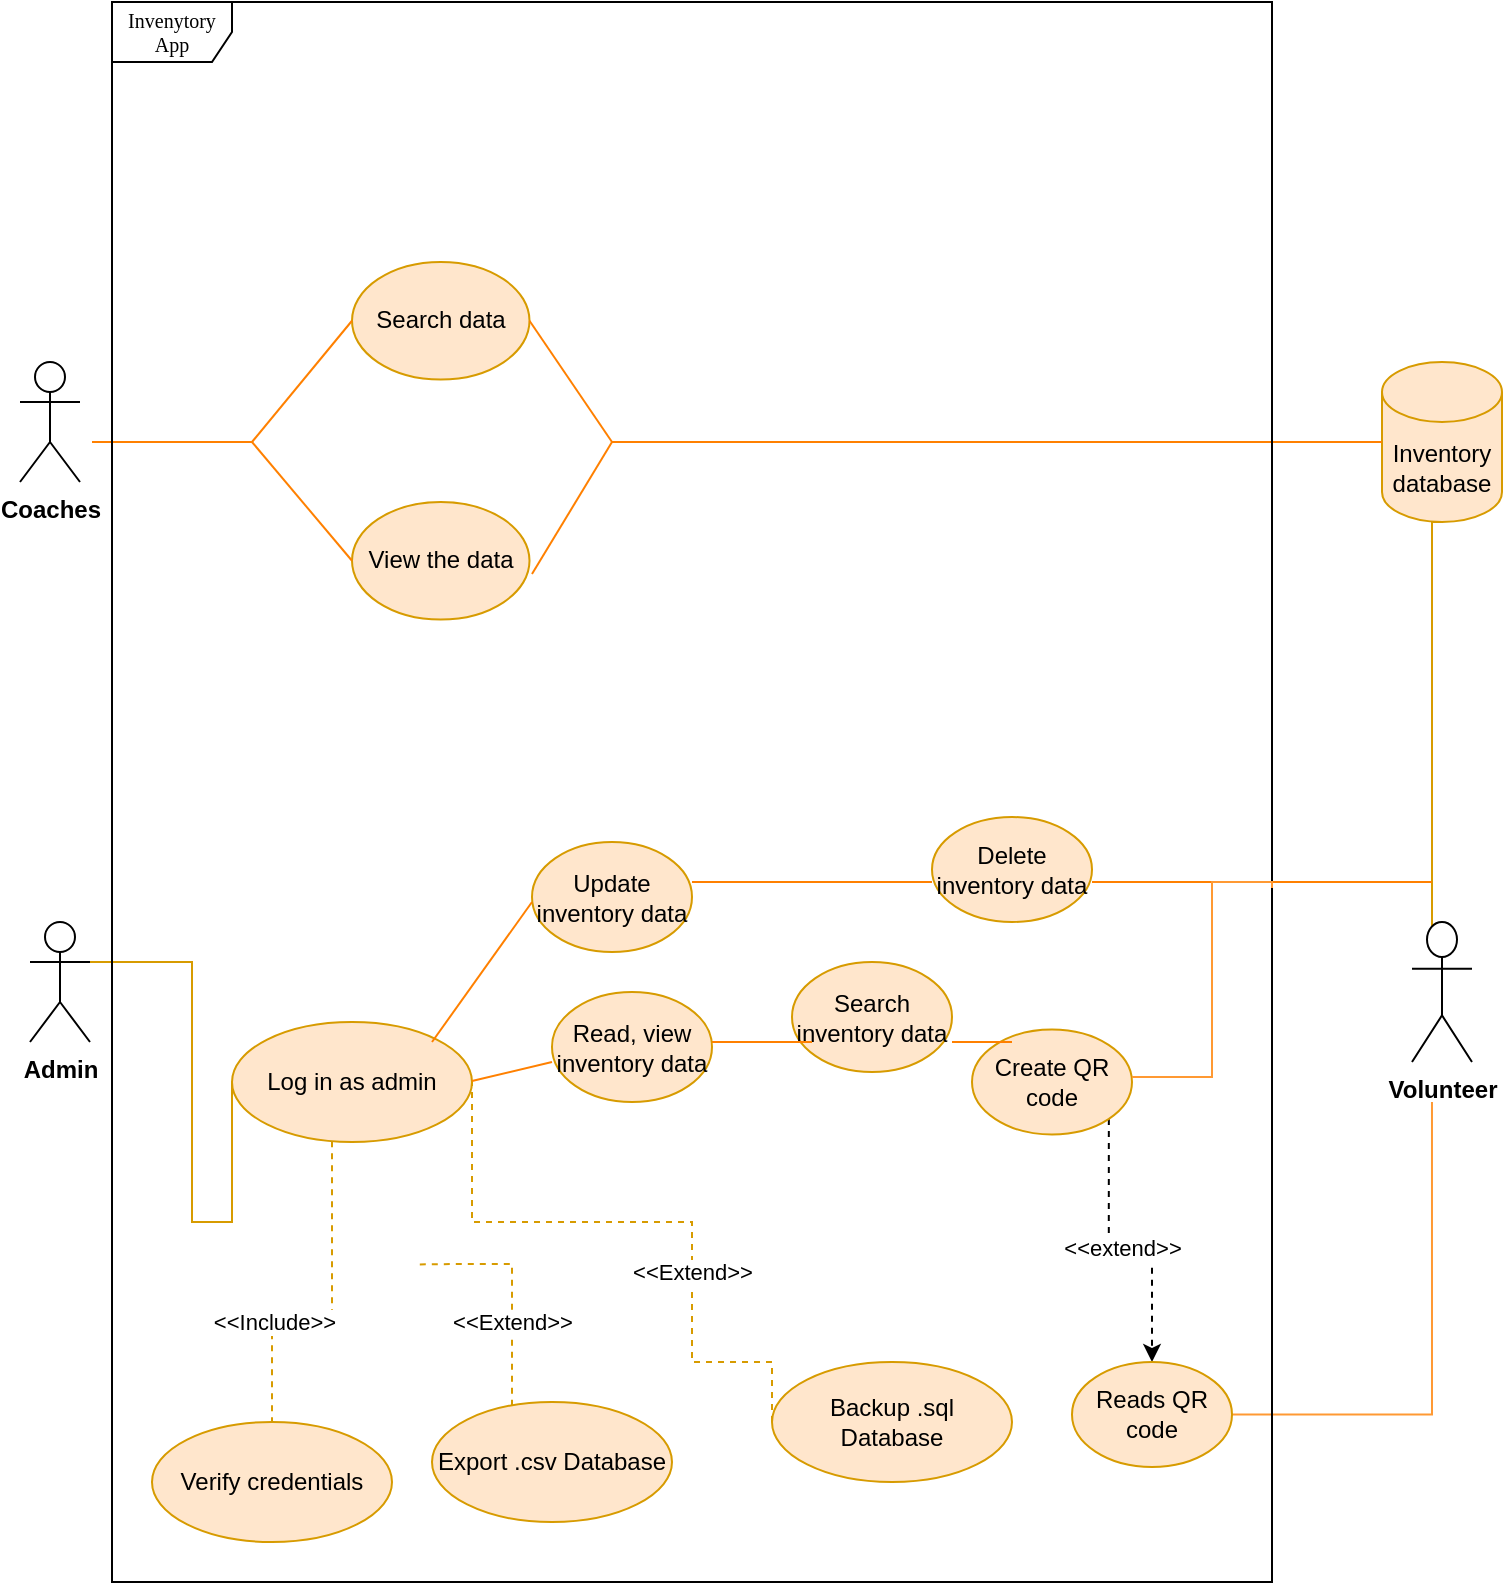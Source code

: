 <mxfile version="19.0.3" type="device"><diagram id="sPxc3XgFbc2M_onCemX5" name="Page-1"><mxGraphModel dx="1094" dy="1605.1" grid="1" gridSize="10" guides="1" tooltips="1" connect="1" arrows="1" fold="1" page="1" pageScale="0.9" pageWidth="827" pageHeight="1169" math="0" shadow="0"><root><mxCell id="0"/><mxCell id="1" parent="0"/><mxCell id="Gzj2LSHbNhA1elZwg-nR-4" style="edgeStyle=orthogonalEdgeStyle;rounded=0;orthogonalLoop=1;jettySize=auto;html=1;exitX=1;exitY=0.333;exitDx=0;exitDy=0;exitPerimeter=0;endArrow=none;endFill=0;fillColor=#ffe6cc;strokeColor=#d79b00;entryX=0;entryY=0.5;entryDx=0;entryDy=0;" parent="1" source="Gzj2LSHbNhA1elZwg-nR-5" target="Gzj2LSHbNhA1elZwg-nR-17" edge="1"><mxGeometry relative="1" as="geometry"><mxPoint x="189" y="423" as="targetPoint"/><Array as="points"><mxPoint x="140" y="420"/><mxPoint x="140" y="550"/></Array></mxGeometry></mxCell><mxCell id="Gzj2LSHbNhA1elZwg-nR-5" value="&lt;b&gt;Admin&lt;/b&gt;" style="shape=umlActor;verticalLabelPosition=bottom;verticalAlign=top;html=1;outlineConnect=0;" parent="1" vertex="1"><mxGeometry x="59" y="400" width="30" height="60" as="geometry"/></mxCell><mxCell id="Gzj2LSHbNhA1elZwg-nR-10" value="" style="edgeStyle=orthogonalEdgeStyle;rounded=0;orthogonalLoop=1;jettySize=auto;html=1;exitX=0.5;exitY=1;exitDx=0;exitDy=0;exitPerimeter=0;endArrow=none;endFill=0;fillColor=#ffe6cc;strokeColor=#d79b00;entryX=0.25;entryY=0.1;entryDx=0;entryDy=0;entryPerimeter=0;" parent="1" source="Gzj2LSHbNhA1elZwg-nR-11" target="UGGpfXqSXKUQHIcuYJeA-7" edge="1"><mxGeometry relative="1" as="geometry"><Array as="points"><mxPoint x="760" y="200"/><mxPoint x="760" y="407"/></Array><mxPoint x="689" y="330" as="targetPoint"/></mxGeometry></mxCell><mxCell id="Gzj2LSHbNhA1elZwg-nR-11" value="Inventory&lt;br&gt;database" style="shape=cylinder3;whiteSpace=wrap;html=1;boundedLbl=1;backgroundOutline=1;size=15;fillColor=#ffe6cc;strokeColor=#d79b00;" parent="1" vertex="1"><mxGeometry x="735" y="120" width="60" height="80" as="geometry"/></mxCell><mxCell id="Gzj2LSHbNhA1elZwg-nR-15" value="&amp;lt;&amp;lt;Include&amp;gt;&amp;gt;" style="edgeStyle=orthogonalEdgeStyle;rounded=0;orthogonalLoop=1;jettySize=auto;html=1;endArrow=none;endFill=0;fillColor=#ffe6cc;strokeColor=#d79b00;dashed=1;" parent="1" source="Gzj2LSHbNhA1elZwg-nR-17" target="Gzj2LSHbNhA1elZwg-nR-18" edge="1"><mxGeometry x="0.4" relative="1" as="geometry"><Array as="points"><mxPoint x="210" y="600"/><mxPoint x="180" y="600"/></Array><mxPoint as="offset"/></mxGeometry></mxCell><mxCell id="Gzj2LSHbNhA1elZwg-nR-17" value="Log in as admin" style="ellipse;whiteSpace=wrap;html=1;fillColor=#ffe6cc;strokeColor=#d79b00;" parent="1" vertex="1"><mxGeometry x="160" y="450" width="120" height="60" as="geometry"/></mxCell><mxCell id="Gzj2LSHbNhA1elZwg-nR-18" value="Verify credentials" style="ellipse;whiteSpace=wrap;html=1;fillColor=#ffe6cc;strokeColor=#d79b00;" parent="1" vertex="1"><mxGeometry x="120" y="650" width="120" height="60" as="geometry"/></mxCell><mxCell id="Gzj2LSHbNhA1elZwg-nR-19" value="&amp;lt;&amp;lt;Extend&amp;gt;&amp;gt;" style="edgeStyle=orthogonalEdgeStyle;rounded=0;orthogonalLoop=1;jettySize=auto;html=1;exitX=0;exitY=0.5;exitDx=0;exitDy=0;entryX=1;entryY=0.5;entryDx=0;entryDy=0;endArrow=none;endFill=0;fillColor=#ffe6cc;strokeColor=#d79b00;dashed=1;" parent="1" source="Gzj2LSHbNhA1elZwg-nR-20" target="Gzj2LSHbNhA1elZwg-nR-17" edge="1"><mxGeometry x="-0.279" relative="1" as="geometry"><Array as="points"><mxPoint x="390" y="620"/><mxPoint x="390" y="550"/></Array><mxPoint as="offset"/></mxGeometry></mxCell><mxCell id="Gzj2LSHbNhA1elZwg-nR-20" value="Backup .sql &lt;br&gt;Database" style="ellipse;whiteSpace=wrap;html=1;fillColor=#ffe6cc;strokeColor=#d79b00;" parent="1" vertex="1"><mxGeometry x="430" y="620" width="120" height="60" as="geometry"/></mxCell><mxCell id="Gzj2LSHbNhA1elZwg-nR-21" value="&amp;lt;&amp;lt;Extend&amp;gt;&amp;gt;" style="edgeStyle=orthogonalEdgeStyle;rounded=0;orthogonalLoop=1;jettySize=auto;html=1;entryX=1;entryY=1;entryDx=0;entryDy=0;endArrow=none;endFill=0;fillColor=#ffe6cc;strokeColor=#d79b00;dashed=1;" parent="1" edge="1"><mxGeometry x="-0.287" relative="1" as="geometry"><Array as="points"><mxPoint x="300" y="571"/><mxPoint x="272" y="571"/></Array><mxPoint as="offset"/><mxPoint x="300" y="641.898" as="sourcePoint"/><mxPoint x="253.426" y="571.213" as="targetPoint"/></mxGeometry></mxCell><mxCell id="Gzj2LSHbNhA1elZwg-nR-22" value="Export .csv Database" style="ellipse;whiteSpace=wrap;html=1;fillColor=#ffe6cc;strokeColor=#d79b00;" parent="1" vertex="1"><mxGeometry x="260" y="640" width="120" height="60" as="geometry"/></mxCell><mxCell id="Gzj2LSHbNhA1elZwg-nR-24" value="View the data" style="ellipse;whiteSpace=wrap;html=1;fillColor=#ffe6cc;strokeColor=#d79b00;direction=south;" parent="1" vertex="1"><mxGeometry x="220" y="190" width="88.75" height="58.75" as="geometry"/></mxCell><mxCell id="Gzj2LSHbNhA1elZwg-nR-33" value="Search data" style="ellipse;whiteSpace=wrap;html=1;fillColor=#ffe6cc;strokeColor=#d79b00;direction=south;" parent="1" vertex="1"><mxGeometry x="220" y="70" width="88.75" height="58.75" as="geometry"/></mxCell><mxCell id="Gzj2LSHbNhA1elZwg-nR-38" value="&lt;span style=&quot;&quot;&gt;Update inventory data&lt;/span&gt;" style="ellipse;whiteSpace=wrap;html=1;fillColor=#ffe6cc;strokeColor=#d79b00;" parent="1" vertex="1"><mxGeometry x="310" y="360" width="80" height="55" as="geometry"/></mxCell><mxCell id="Gzj2LSHbNhA1elZwg-nR-39" value="&lt;span style=&quot;&quot;&gt;Delete inventory data&lt;/span&gt;" style="ellipse;whiteSpace=wrap;html=1;fillColor=#ffe6cc;strokeColor=#d79b00;" parent="1" vertex="1"><mxGeometry x="510" y="347.5" width="80" height="52.5" as="geometry"/></mxCell><mxCell id="Gzj2LSHbNhA1elZwg-nR-40" value="&lt;span style=&quot;&quot;&gt;Read, view inventory data&lt;/span&gt;" style="ellipse;whiteSpace=wrap;html=1;fillColor=#ffe6cc;strokeColor=#d79b00;" parent="1" vertex="1"><mxGeometry x="320" y="435" width="80" height="55" as="geometry"/></mxCell><mxCell id="UGGpfXqSXKUQHIcuYJeA-14" value="&amp;lt;&amp;lt;extend&amp;gt;&amp;gt;" style="edgeStyle=orthogonalEdgeStyle;rounded=0;orthogonalLoop=1;jettySize=auto;html=1;exitX=1;exitY=1;exitDx=0;exitDy=0;entryX=0.5;entryY=0;entryDx=0;entryDy=0;endArrow=classic;endFill=1;dashed=1;" parent="1" source="ZEhiYtpCCKq5RepWnasV-1" target="UGGpfXqSXKUQHIcuYJeA-8" edge="1"><mxGeometry relative="1" as="geometry"/></mxCell><mxCell id="ZEhiYtpCCKq5RepWnasV-1" value="Create QR code" style="ellipse;whiteSpace=wrap;html=1;fillColor=#ffe6cc;strokeColor=#d79b00;" parent="1" vertex="1"><mxGeometry x="530" y="453.75" width="80" height="52.5" as="geometry"/></mxCell><mxCell id="UGGpfXqSXKUQHIcuYJeA-2" value="&lt;span style=&quot;&quot;&gt;Search inventory data&lt;/span&gt;" style="ellipse;whiteSpace=wrap;html=1;fillColor=#ffe6cc;strokeColor=#d79b00;" parent="1" vertex="1"><mxGeometry x="440" y="420" width="80" height="55" as="geometry"/></mxCell><mxCell id="UGGpfXqSXKUQHIcuYJeA-3" value="&lt;b&gt;Coaches&lt;/b&gt;" style="shape=umlActor;verticalLabelPosition=bottom;verticalAlign=top;html=1;outlineConnect=0;" parent="1" vertex="1"><mxGeometry x="54" y="120" width="30" height="60" as="geometry"/></mxCell><mxCell id="UGGpfXqSXKUQHIcuYJeA-7" value="&lt;b&gt;Volunteer&lt;/b&gt;" style="shape=umlActor;verticalLabelPosition=bottom;verticalAlign=top;html=1;outlineConnect=0;" parent="1" vertex="1"><mxGeometry x="750" y="400" width="30" height="70" as="geometry"/></mxCell><mxCell id="UGGpfXqSXKUQHIcuYJeA-13" style="edgeStyle=orthogonalEdgeStyle;rounded=0;orthogonalLoop=1;jettySize=auto;html=1;exitX=1;exitY=0.5;exitDx=0;exitDy=0;endArrow=none;endFill=0;strokeColor=#FF9933;entryX=0.333;entryY=1.286;entryDx=0;entryDy=0;entryPerimeter=0;" parent="1" source="UGGpfXqSXKUQHIcuYJeA-8" target="UGGpfXqSXKUQHIcuYJeA-7" edge="1"><mxGeometry relative="1" as="geometry"><mxPoint x="755" y="570" as="targetPoint"/><Array as="points"><mxPoint x="760" y="646"/></Array></mxGeometry></mxCell><mxCell id="UGGpfXqSXKUQHIcuYJeA-8" value="Reads QR code" style="ellipse;whiteSpace=wrap;html=1;fillColor=#ffe6cc;strokeColor=#d79b00;" parent="1" vertex="1"><mxGeometry x="580" y="620" width="80" height="52.5" as="geometry"/></mxCell><mxCell id="J5xKmlpcga6gJLI3rVe5-2" value="" style="endArrow=none;html=1;rounded=0;strokeColor=#FF8000;" parent="1" edge="1"><mxGeometry width="50" height="50" relative="1" as="geometry"><mxPoint x="90" y="160" as="sourcePoint"/><mxPoint x="170" y="160" as="targetPoint"/></mxGeometry></mxCell><mxCell id="J5xKmlpcga6gJLI3rVe5-3" value="" style="endArrow=none;html=1;rounded=0;strokeColor=#FF8000;entryX=0.5;entryY=1;entryDx=0;entryDy=0;" parent="1" target="Gzj2LSHbNhA1elZwg-nR-24" edge="1"><mxGeometry width="50" height="50" relative="1" as="geometry"><mxPoint x="170" y="160" as="sourcePoint"/><mxPoint x="210" y="190" as="targetPoint"/></mxGeometry></mxCell><mxCell id="J5xKmlpcga6gJLI3rVe5-5" value="" style="endArrow=none;html=1;rounded=0;strokeColor=#FF8000;entryX=0.5;entryY=1;entryDx=0;entryDy=0;" parent="1" target="Gzj2LSHbNhA1elZwg-nR-33" edge="1"><mxGeometry width="50" height="50" relative="1" as="geometry"><mxPoint x="170" y="160" as="sourcePoint"/><mxPoint x="220" y="110" as="targetPoint"/></mxGeometry></mxCell><mxCell id="J5xKmlpcga6gJLI3rVe5-10" value="" style="endArrow=none;html=1;rounded=0;strokeColor=#FF8000;exitX=0.613;exitY=-0.014;exitDx=0;exitDy=0;exitPerimeter=0;" parent="1" source="Gzj2LSHbNhA1elZwg-nR-24" edge="1"><mxGeometry width="50" height="50" relative="1" as="geometry"><mxPoint x="298.75" y="198.75" as="sourcePoint"/><mxPoint x="350" y="160" as="targetPoint"/></mxGeometry></mxCell><mxCell id="J5xKmlpcga6gJLI3rVe5-11" value="" style="endArrow=none;html=1;rounded=0;strokeColor=#FF8000;entryX=0.5;entryY=0;entryDx=0;entryDy=0;" parent="1" target="Gzj2LSHbNhA1elZwg-nR-33" edge="1"><mxGeometry width="50" height="50" relative="1" as="geometry"><mxPoint x="350" y="160" as="sourcePoint"/><mxPoint x="400" y="98.75" as="targetPoint"/></mxGeometry></mxCell><mxCell id="J5xKmlpcga6gJLI3rVe5-12" value="" style="endArrow=none;html=1;rounded=0;strokeColor=#FF8000;entryX=0;entryY=0.5;entryDx=0;entryDy=0;entryPerimeter=0;startArrow=none;" parent="1" target="Gzj2LSHbNhA1elZwg-nR-11" edge="1"><mxGeometry width="50" height="50" relative="1" as="geometry"><mxPoint x="350" y="160" as="sourcePoint"/><mxPoint x="370" y="150" as="targetPoint"/></mxGeometry></mxCell><mxCell id="Gzj2LSHbNhA1elZwg-nR-1" value="Invenytory App" style="shape=umlFrame;whiteSpace=wrap;html=1;rounded=0;shadow=0;comic=0;labelBackgroundColor=none;strokeWidth=1;fontFamily=Verdana;fontSize=10;align=center;" parent="1" vertex="1"><mxGeometry x="100" y="-60" width="580" height="790" as="geometry"/></mxCell><mxCell id="J5xKmlpcga6gJLI3rVe5-18" value="" style="endArrow=none;html=1;rounded=0;strokeColor=#FF8000;" parent="1" edge="1"><mxGeometry width="50" height="50" relative="1" as="geometry"><mxPoint x="260" y="460" as="sourcePoint"/><mxPoint x="310" y="390" as="targetPoint"/></mxGeometry></mxCell><mxCell id="J5xKmlpcga6gJLI3rVe5-20" value="" style="endArrow=none;html=1;rounded=0;strokeColor=#FF8000;" parent="1" edge="1"><mxGeometry width="50" height="50" relative="1" as="geometry"><mxPoint x="390" y="380" as="sourcePoint"/><mxPoint x="510" y="380" as="targetPoint"/></mxGeometry></mxCell><mxCell id="J5xKmlpcga6gJLI3rVe5-24" value="" style="endArrow=none;html=1;rounded=0;strokeColor=#FF8000;" parent="1" edge="1"><mxGeometry width="50" height="50" relative="1" as="geometry"><mxPoint x="280" y="479.5" as="sourcePoint"/><mxPoint x="320" y="470" as="targetPoint"/></mxGeometry></mxCell><mxCell id="J5xKmlpcga6gJLI3rVe5-25" value="" style="endArrow=none;html=1;rounded=0;strokeColor=#FF8000;" parent="1" edge="1"><mxGeometry width="50" height="50" relative="1" as="geometry"><mxPoint x="400" y="460" as="sourcePoint"/><mxPoint x="450" y="460" as="targetPoint"/></mxGeometry></mxCell><mxCell id="J5xKmlpcga6gJLI3rVe5-26" value="" style="endArrow=none;html=1;rounded=0;strokeColor=#FF8000;" parent="1" edge="1"><mxGeometry width="50" height="50" relative="1" as="geometry"><mxPoint x="520" y="460" as="sourcePoint"/><mxPoint x="550" y="460" as="targetPoint"/></mxGeometry></mxCell><mxCell id="J5xKmlpcga6gJLI3rVe5-36" value="" style="endArrow=none;html=1;rounded=0;strokeColor=#FF8000;" parent="1" edge="1"><mxGeometry width="50" height="50" relative="1" as="geometry"><mxPoint x="590" y="380" as="sourcePoint"/><mxPoint x="760" y="380" as="targetPoint"/></mxGeometry></mxCell><mxCell id="J5xKmlpcga6gJLI3rVe5-39" style="edgeStyle=orthogonalEdgeStyle;rounded=0;orthogonalLoop=1;jettySize=auto;html=1;exitX=1;exitY=0.5;exitDx=0;exitDy=0;endArrow=none;endFill=0;strokeColor=#FF9933;" parent="1" edge="1"><mxGeometry relative="1" as="geometry"><mxPoint x="680" y="383" as="targetPoint"/><mxPoint x="610" y="477.45" as="sourcePoint"/><Array as="points"><mxPoint x="650" y="477"/><mxPoint x="650" y="380"/><mxPoint x="680" y="380"/></Array></mxGeometry></mxCell></root></mxGraphModel></diagram></mxfile>